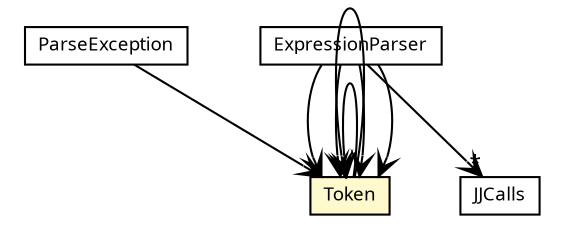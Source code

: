 #!/usr/local/bin/dot
#
# Class diagram 
# Generated by UMLGraph version R5_6 (http://www.umlgraph.org/)
#

digraph G {
	edge [fontname="Trebuchet MS",fontsize=10,labelfontname="Trebuchet MS",labelfontsize=10];
	node [fontname="Trebuchet MS",fontsize=10,shape=plaintext];
	nodesep=0.25;
	ranksep=0.5;
	// se.cambio.cds.gdl.parser.Token
	c340350 [label=<<table title="se.cambio.cds.gdl.parser.Token" border="0" cellborder="1" cellspacing="0" cellpadding="2" port="p" bgcolor="lemonChiffon" href="./Token.html">
		<tr><td><table border="0" cellspacing="0" cellpadding="1">
<tr><td align="center" balign="center"><font face="Trebuchet MS"> Token </font></td></tr>
		</table></td></tr>
		</table>>, URL="./Token.html", fontname="Trebuchet MS", fontcolor="black", fontsize=9.0];
	// se.cambio.cds.gdl.parser.ParseException
	c340352 [label=<<table title="se.cambio.cds.gdl.parser.ParseException" border="0" cellborder="1" cellspacing="0" cellpadding="2" port="p" href="./ParseException.html">
		<tr><td><table border="0" cellspacing="0" cellpadding="1">
<tr><td align="center" balign="center"><font face="Trebuchet MS"> ParseException </font></td></tr>
		</table></td></tr>
		</table>>, URL="./ParseException.html", fontname="Trebuchet MS", fontcolor="black", fontsize=9.0];
	// se.cambio.cds.gdl.parser.ExpressionParser
	c340358 [label=<<table title="se.cambio.cds.gdl.parser.ExpressionParser" border="0" cellborder="1" cellspacing="0" cellpadding="2" port="p" href="./ExpressionParser.html">
		<tr><td><table border="0" cellspacing="0" cellpadding="1">
<tr><td align="center" balign="center"><font face="Trebuchet MS"> ExpressionParser </font></td></tr>
		</table></td></tr>
		</table>>, URL="./ExpressionParser.html", fontname="Trebuchet MS", fontcolor="black", fontsize=9.0];
	// se.cambio.cds.gdl.parser.Token NAVASSOC se.cambio.cds.gdl.parser.Token
	c340350:p -> c340350:p [taillabel="", label="", headlabel="", fontname="Trebuchet MS", fontcolor="black", fontsize=10.0, color="black", arrowhead=open];
	// se.cambio.cds.gdl.parser.Token NAVASSOC se.cambio.cds.gdl.parser.Token
	c340350:p -> c340350:p [taillabel="", label="", headlabel="", fontname="Trebuchet MS", fontcolor="black", fontsize=10.0, color="black", arrowhead=open];
	// se.cambio.cds.gdl.parser.ParseException NAVASSOC se.cambio.cds.gdl.parser.Token
	c340352:p -> c340350:p [taillabel="", label="", headlabel="", fontname="Trebuchet MS", fontcolor="black", fontsize=10.0, color="black", arrowhead=open];
	// se.cambio.cds.gdl.parser.ExpressionParser NAVASSOC se.cambio.cds.gdl.parser.Token
	c340358:p -> c340350:p [taillabel="", label="", headlabel="", fontname="Trebuchet MS", fontcolor="black", fontsize=10.0, color="black", arrowhead=open];
	// se.cambio.cds.gdl.parser.ExpressionParser NAVASSOC se.cambio.cds.gdl.parser.Token
	c340358:p -> c340350:p [taillabel="", label="", headlabel="", fontname="Trebuchet MS", fontcolor="black", fontsize=10.0, color="black", arrowhead=open];
	// se.cambio.cds.gdl.parser.ExpressionParser NAVASSOC se.cambio.cds.gdl.parser.Token
	c340358:p -> c340350:p [taillabel="", label="", headlabel="", fontname="Trebuchet MS", fontcolor="black", fontsize=10.0, color="black", arrowhead=open];
	// se.cambio.cds.gdl.parser.ExpressionParser NAVASSOC se.cambio.cds.gdl.parser.Token
	c340358:p -> c340350:p [taillabel="", label="", headlabel="", fontname="Trebuchet MS", fontcolor="black", fontsize=10.0, color="black", arrowhead=open];
	// se.cambio.cds.gdl.parser.ExpressionParser NAVASSOC se.cambio.cds.gdl.parser.ExpressionParser.JJCalls
	c340358:p -> c340734:p [taillabel="", label="", headlabel="*", fontname="Trebuchet MS", fontcolor="black", fontsize=10.0, color="black", arrowhead=open];
	// se.cambio.cds.gdl.parser.ExpressionParser.JJCalls
	c340734 [label=<<table title="se.cambio.cds.gdl.parser.ExpressionParser.JJCalls" border="0" cellborder="1" cellspacing="0" cellpadding="2" port="p" href="http://java.sun.com/j2se/1.4.2/docs/api/se/cambio/cds/gdl/parser/ExpressionParser/JJCalls.html">
		<tr><td><table border="0" cellspacing="0" cellpadding="1">
<tr><td align="center" balign="center"><font face="Trebuchet MS"> JJCalls </font></td></tr>
		</table></td></tr>
		</table>>, URL="http://java.sun.com/j2se/1.4.2/docs/api/se/cambio/cds/gdl/parser/ExpressionParser/JJCalls.html", fontname="Trebuchet MS", fontcolor="black", fontsize=9.0];
}


